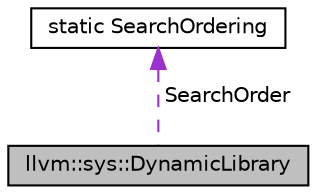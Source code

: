 digraph "llvm::sys::DynamicLibrary"
{
 // LATEX_PDF_SIZE
  bgcolor="transparent";
  edge [fontname="Helvetica",fontsize="10",labelfontname="Helvetica",labelfontsize="10"];
  node [fontname="Helvetica",fontsize="10",shape="box"];
  Node1 [label="llvm::sys::DynamicLibrary",height=0.2,width=0.4,color="black", fillcolor="grey75", style="filled", fontcolor="black",tooltip="This class provides a portable interface to dynamic libraries which also might be known as shared lib..."];
  Node2 -> Node1 [dir="back",color="darkorchid3",fontsize="10",style="dashed",label=" SearchOrder" ,fontname="Helvetica"];
  Node2 [label="static SearchOrdering",height=0.2,width=0.4,color="black",tooltip=" "];
}
